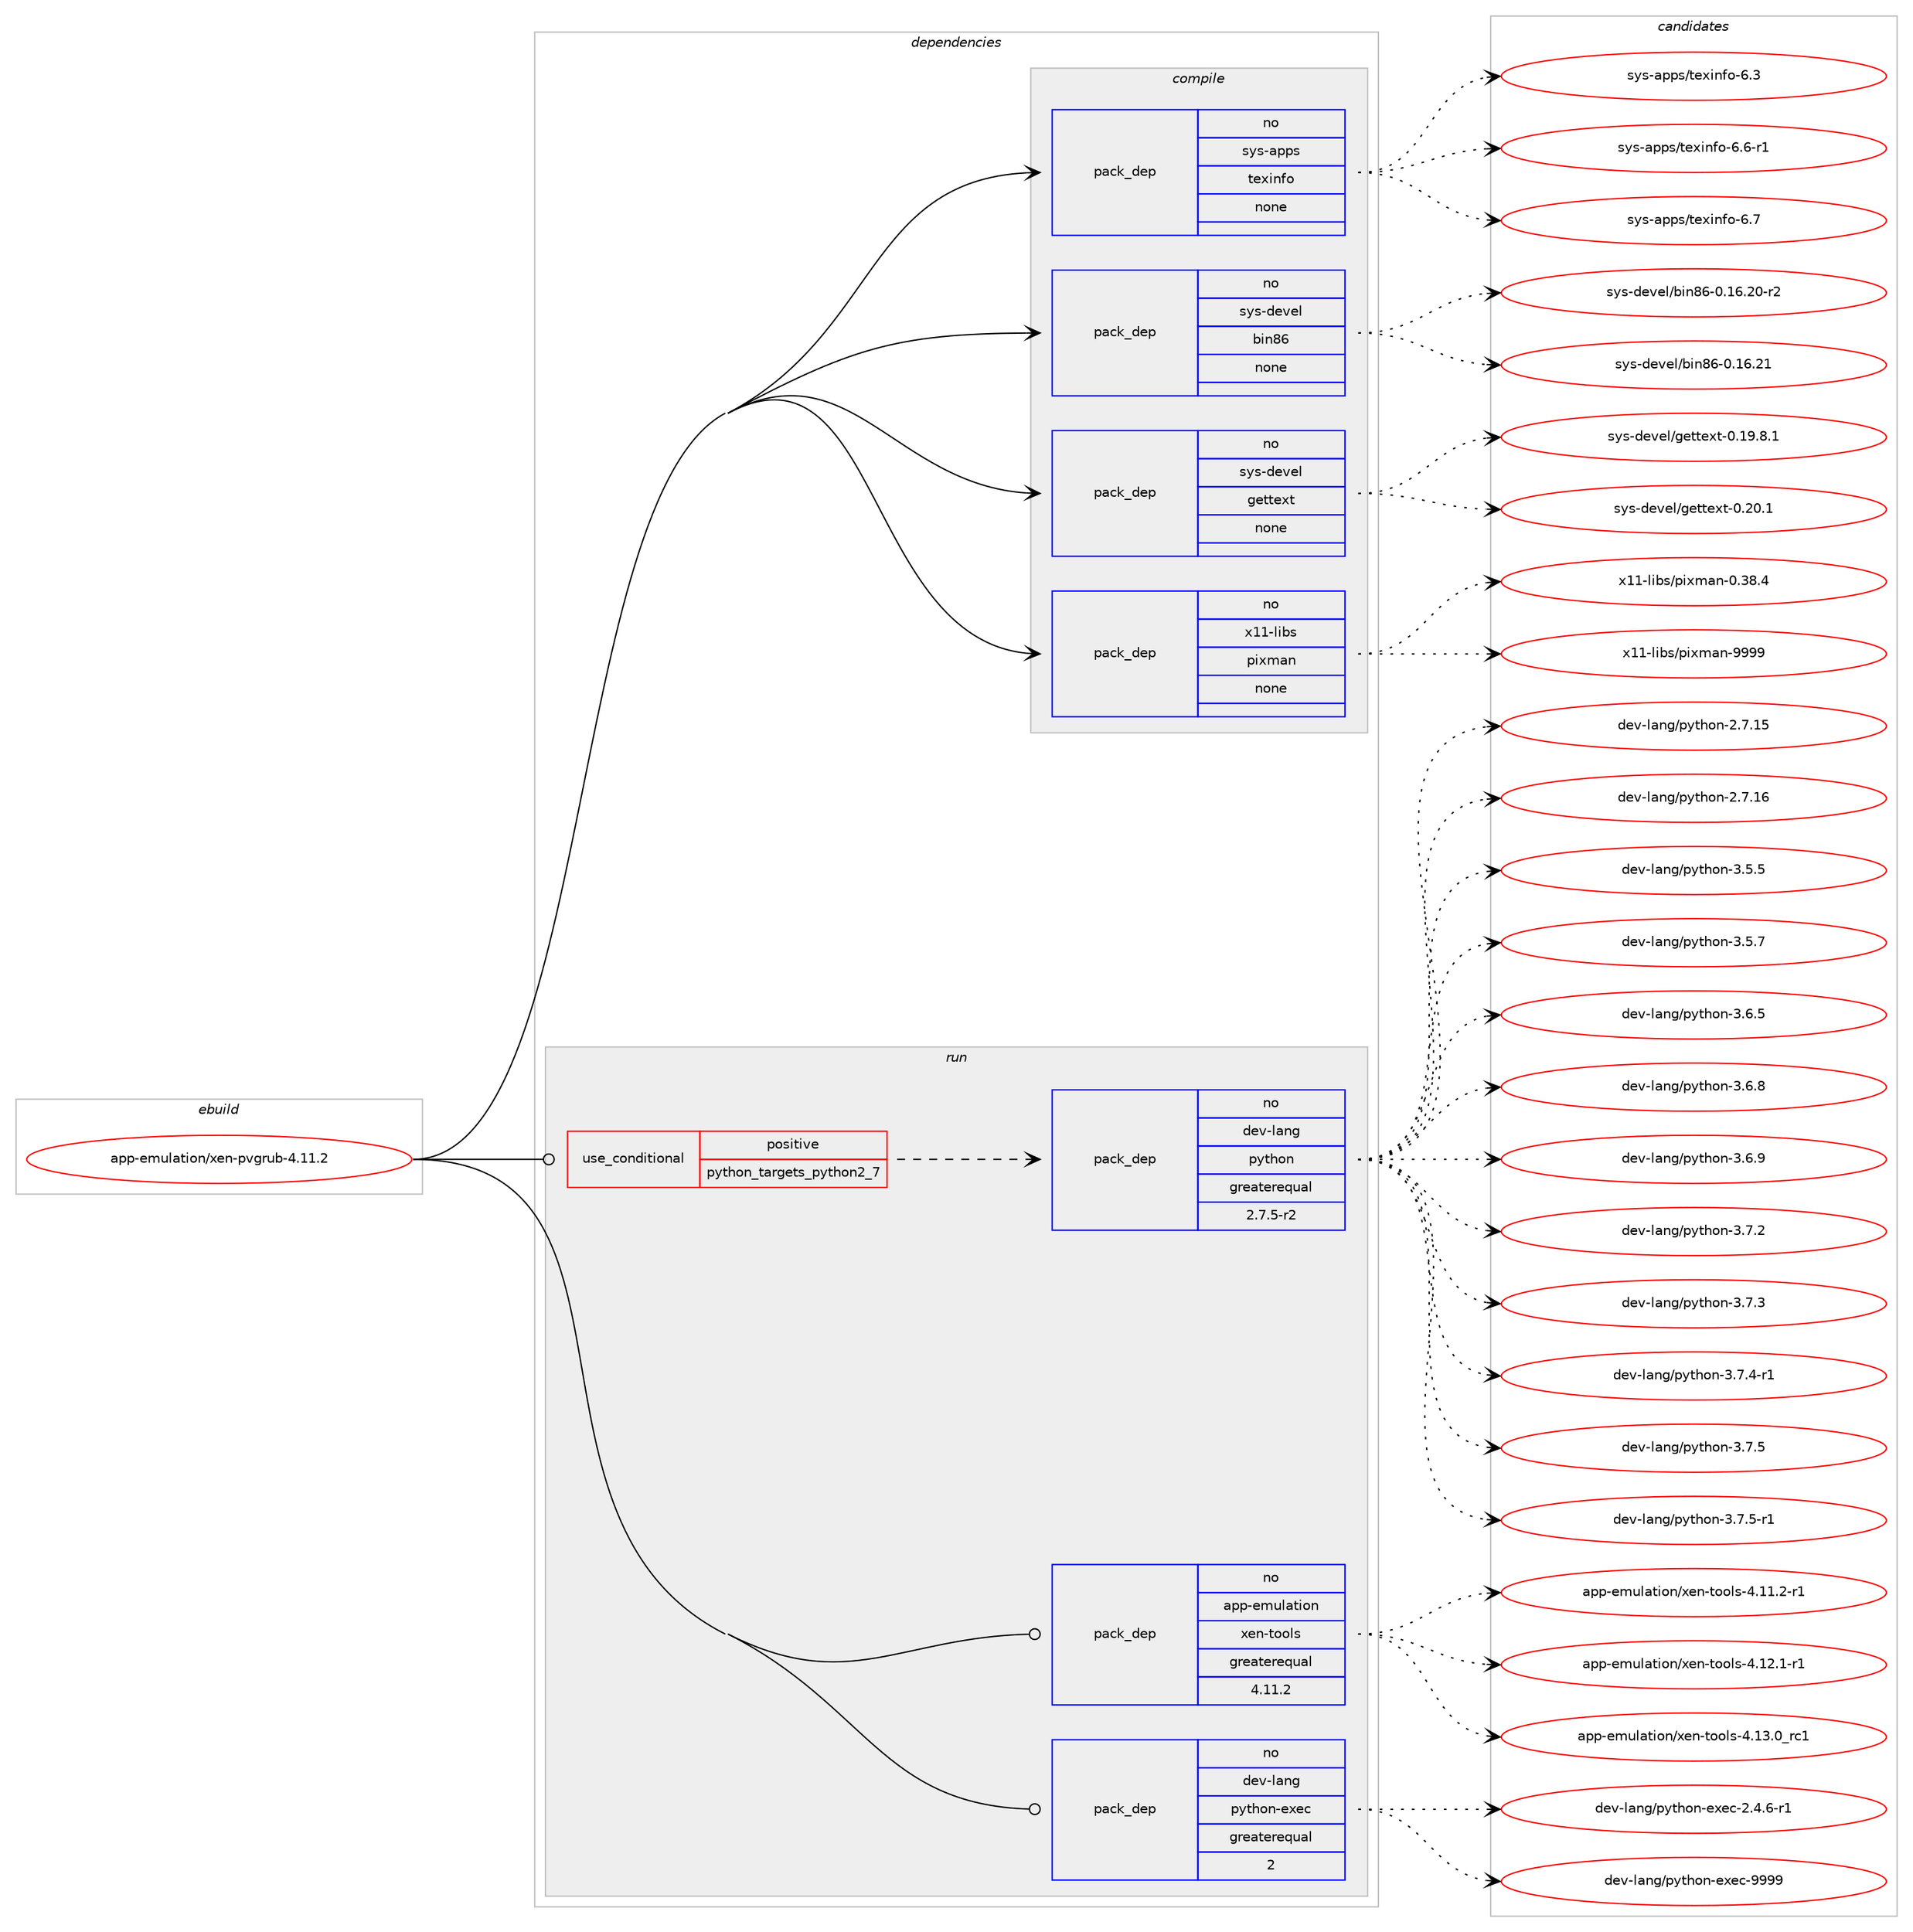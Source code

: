 digraph prolog {

# *************
# Graph options
# *************

newrank=true;
concentrate=true;
compound=true;
graph [rankdir=LR,fontname=Helvetica,fontsize=10,ranksep=1.5];#, ranksep=2.5, nodesep=0.2];
edge  [arrowhead=vee];
node  [fontname=Helvetica,fontsize=10];

# **********
# The ebuild
# **********

subgraph cluster_leftcol {
color=gray;
rank=same;
label=<<i>ebuild</i>>;
id [label="app-emulation/xen-pvgrub-4.11.2", color=red, width=4, href="../app-emulation/xen-pvgrub-4.11.2.svg"];
}

# ****************
# The dependencies
# ****************

subgraph cluster_midcol {
color=gray;
label=<<i>dependencies</i>>;
subgraph cluster_compile {
fillcolor="#eeeeee";
style=filled;
label=<<i>compile</i>>;
subgraph pack366287 {
dependency493089 [label=<<TABLE BORDER="0" CELLBORDER="1" CELLSPACING="0" CELLPADDING="4" WIDTH="220"><TR><TD ROWSPAN="6" CELLPADDING="30">pack_dep</TD></TR><TR><TD WIDTH="110">no</TD></TR><TR><TD>sys-apps</TD></TR><TR><TD>texinfo</TD></TR><TR><TD>none</TD></TR><TR><TD></TD></TR></TABLE>>, shape=none, color=blue];
}
id:e -> dependency493089:w [weight=20,style="solid",arrowhead="vee"];
subgraph pack366288 {
dependency493090 [label=<<TABLE BORDER="0" CELLBORDER="1" CELLSPACING="0" CELLPADDING="4" WIDTH="220"><TR><TD ROWSPAN="6" CELLPADDING="30">pack_dep</TD></TR><TR><TD WIDTH="110">no</TD></TR><TR><TD>sys-devel</TD></TR><TR><TD>bin86</TD></TR><TR><TD>none</TD></TR><TR><TD></TD></TR></TABLE>>, shape=none, color=blue];
}
id:e -> dependency493090:w [weight=20,style="solid",arrowhead="vee"];
subgraph pack366289 {
dependency493091 [label=<<TABLE BORDER="0" CELLBORDER="1" CELLSPACING="0" CELLPADDING="4" WIDTH="220"><TR><TD ROWSPAN="6" CELLPADDING="30">pack_dep</TD></TR><TR><TD WIDTH="110">no</TD></TR><TR><TD>sys-devel</TD></TR><TR><TD>gettext</TD></TR><TR><TD>none</TD></TR><TR><TD></TD></TR></TABLE>>, shape=none, color=blue];
}
id:e -> dependency493091:w [weight=20,style="solid",arrowhead="vee"];
subgraph pack366290 {
dependency493092 [label=<<TABLE BORDER="0" CELLBORDER="1" CELLSPACING="0" CELLPADDING="4" WIDTH="220"><TR><TD ROWSPAN="6" CELLPADDING="30">pack_dep</TD></TR><TR><TD WIDTH="110">no</TD></TR><TR><TD>x11-libs</TD></TR><TR><TD>pixman</TD></TR><TR><TD>none</TD></TR><TR><TD></TD></TR></TABLE>>, shape=none, color=blue];
}
id:e -> dependency493092:w [weight=20,style="solid",arrowhead="vee"];
}
subgraph cluster_compileandrun {
fillcolor="#eeeeee";
style=filled;
label=<<i>compile and run</i>>;
}
subgraph cluster_run {
fillcolor="#eeeeee";
style=filled;
label=<<i>run</i>>;
subgraph cond117922 {
dependency493093 [label=<<TABLE BORDER="0" CELLBORDER="1" CELLSPACING="0" CELLPADDING="4"><TR><TD ROWSPAN="3" CELLPADDING="10">use_conditional</TD></TR><TR><TD>positive</TD></TR><TR><TD>python_targets_python2_7</TD></TR></TABLE>>, shape=none, color=red];
subgraph pack366291 {
dependency493094 [label=<<TABLE BORDER="0" CELLBORDER="1" CELLSPACING="0" CELLPADDING="4" WIDTH="220"><TR><TD ROWSPAN="6" CELLPADDING="30">pack_dep</TD></TR><TR><TD WIDTH="110">no</TD></TR><TR><TD>dev-lang</TD></TR><TR><TD>python</TD></TR><TR><TD>greaterequal</TD></TR><TR><TD>2.7.5-r2</TD></TR></TABLE>>, shape=none, color=blue];
}
dependency493093:e -> dependency493094:w [weight=20,style="dashed",arrowhead="vee"];
}
id:e -> dependency493093:w [weight=20,style="solid",arrowhead="odot"];
subgraph pack366292 {
dependency493095 [label=<<TABLE BORDER="0" CELLBORDER="1" CELLSPACING="0" CELLPADDING="4" WIDTH="220"><TR><TD ROWSPAN="6" CELLPADDING="30">pack_dep</TD></TR><TR><TD WIDTH="110">no</TD></TR><TR><TD>app-emulation</TD></TR><TR><TD>xen-tools</TD></TR><TR><TD>greaterequal</TD></TR><TR><TD>4.11.2</TD></TR></TABLE>>, shape=none, color=blue];
}
id:e -> dependency493095:w [weight=20,style="solid",arrowhead="odot"];
subgraph pack366293 {
dependency493096 [label=<<TABLE BORDER="0" CELLBORDER="1" CELLSPACING="0" CELLPADDING="4" WIDTH="220"><TR><TD ROWSPAN="6" CELLPADDING="30">pack_dep</TD></TR><TR><TD WIDTH="110">no</TD></TR><TR><TD>dev-lang</TD></TR><TR><TD>python-exec</TD></TR><TR><TD>greaterequal</TD></TR><TR><TD>2</TD></TR></TABLE>>, shape=none, color=blue];
}
id:e -> dependency493096:w [weight=20,style="solid",arrowhead="odot"];
}
}

# **************
# The candidates
# **************

subgraph cluster_choices {
rank=same;
color=gray;
label=<<i>candidates</i>>;

subgraph choice366287 {
color=black;
nodesep=1;
choice11512111545971121121154711610112010511010211145544651 [label="sys-apps/texinfo-6.3", color=red, width=4,href="../sys-apps/texinfo-6.3.svg"];
choice115121115459711211211547116101120105110102111455446544511449 [label="sys-apps/texinfo-6.6-r1", color=red, width=4,href="../sys-apps/texinfo-6.6-r1.svg"];
choice11512111545971121121154711610112010511010211145544655 [label="sys-apps/texinfo-6.7", color=red, width=4,href="../sys-apps/texinfo-6.7.svg"];
dependency493089:e -> choice11512111545971121121154711610112010511010211145544651:w [style=dotted,weight="100"];
dependency493089:e -> choice115121115459711211211547116101120105110102111455446544511449:w [style=dotted,weight="100"];
dependency493089:e -> choice11512111545971121121154711610112010511010211145544655:w [style=dotted,weight="100"];
}
subgraph choice366288 {
color=black;
nodesep=1;
choice115121115451001011181011084798105110565445484649544650484511450 [label="sys-devel/bin86-0.16.20-r2", color=red, width=4,href="../sys-devel/bin86-0.16.20-r2.svg"];
choice11512111545100101118101108479810511056544548464954465049 [label="sys-devel/bin86-0.16.21", color=red, width=4,href="../sys-devel/bin86-0.16.21.svg"];
dependency493090:e -> choice115121115451001011181011084798105110565445484649544650484511450:w [style=dotted,weight="100"];
dependency493090:e -> choice11512111545100101118101108479810511056544548464954465049:w [style=dotted,weight="100"];
}
subgraph choice366289 {
color=black;
nodesep=1;
choice1151211154510010111810110847103101116116101120116454846495746564649 [label="sys-devel/gettext-0.19.8.1", color=red, width=4,href="../sys-devel/gettext-0.19.8.1.svg"];
choice115121115451001011181011084710310111611610112011645484650484649 [label="sys-devel/gettext-0.20.1", color=red, width=4,href="../sys-devel/gettext-0.20.1.svg"];
dependency493091:e -> choice1151211154510010111810110847103101116116101120116454846495746564649:w [style=dotted,weight="100"];
dependency493091:e -> choice115121115451001011181011084710310111611610112011645484650484649:w [style=dotted,weight="100"];
}
subgraph choice366290 {
color=black;
nodesep=1;
choice12049494510810598115471121051201099711045484651564652 [label="x11-libs/pixman-0.38.4", color=red, width=4,href="../x11-libs/pixman-0.38.4.svg"];
choice1204949451081059811547112105120109971104557575757 [label="x11-libs/pixman-9999", color=red, width=4,href="../x11-libs/pixman-9999.svg"];
dependency493092:e -> choice12049494510810598115471121051201099711045484651564652:w [style=dotted,weight="100"];
dependency493092:e -> choice1204949451081059811547112105120109971104557575757:w [style=dotted,weight="100"];
}
subgraph choice366291 {
color=black;
nodesep=1;
choice10010111845108971101034711212111610411111045504655464953 [label="dev-lang/python-2.7.15", color=red, width=4,href="../dev-lang/python-2.7.15.svg"];
choice10010111845108971101034711212111610411111045504655464954 [label="dev-lang/python-2.7.16", color=red, width=4,href="../dev-lang/python-2.7.16.svg"];
choice100101118451089711010347112121116104111110455146534653 [label="dev-lang/python-3.5.5", color=red, width=4,href="../dev-lang/python-3.5.5.svg"];
choice100101118451089711010347112121116104111110455146534655 [label="dev-lang/python-3.5.7", color=red, width=4,href="../dev-lang/python-3.5.7.svg"];
choice100101118451089711010347112121116104111110455146544653 [label="dev-lang/python-3.6.5", color=red, width=4,href="../dev-lang/python-3.6.5.svg"];
choice100101118451089711010347112121116104111110455146544656 [label="dev-lang/python-3.6.8", color=red, width=4,href="../dev-lang/python-3.6.8.svg"];
choice100101118451089711010347112121116104111110455146544657 [label="dev-lang/python-3.6.9", color=red, width=4,href="../dev-lang/python-3.6.9.svg"];
choice100101118451089711010347112121116104111110455146554650 [label="dev-lang/python-3.7.2", color=red, width=4,href="../dev-lang/python-3.7.2.svg"];
choice100101118451089711010347112121116104111110455146554651 [label="dev-lang/python-3.7.3", color=red, width=4,href="../dev-lang/python-3.7.3.svg"];
choice1001011184510897110103471121211161041111104551465546524511449 [label="dev-lang/python-3.7.4-r1", color=red, width=4,href="../dev-lang/python-3.7.4-r1.svg"];
choice100101118451089711010347112121116104111110455146554653 [label="dev-lang/python-3.7.5", color=red, width=4,href="../dev-lang/python-3.7.5.svg"];
choice1001011184510897110103471121211161041111104551465546534511449 [label="dev-lang/python-3.7.5-r1", color=red, width=4,href="../dev-lang/python-3.7.5-r1.svg"];
dependency493094:e -> choice10010111845108971101034711212111610411111045504655464953:w [style=dotted,weight="100"];
dependency493094:e -> choice10010111845108971101034711212111610411111045504655464954:w [style=dotted,weight="100"];
dependency493094:e -> choice100101118451089711010347112121116104111110455146534653:w [style=dotted,weight="100"];
dependency493094:e -> choice100101118451089711010347112121116104111110455146534655:w [style=dotted,weight="100"];
dependency493094:e -> choice100101118451089711010347112121116104111110455146544653:w [style=dotted,weight="100"];
dependency493094:e -> choice100101118451089711010347112121116104111110455146544656:w [style=dotted,weight="100"];
dependency493094:e -> choice100101118451089711010347112121116104111110455146544657:w [style=dotted,weight="100"];
dependency493094:e -> choice100101118451089711010347112121116104111110455146554650:w [style=dotted,weight="100"];
dependency493094:e -> choice100101118451089711010347112121116104111110455146554651:w [style=dotted,weight="100"];
dependency493094:e -> choice1001011184510897110103471121211161041111104551465546524511449:w [style=dotted,weight="100"];
dependency493094:e -> choice100101118451089711010347112121116104111110455146554653:w [style=dotted,weight="100"];
dependency493094:e -> choice1001011184510897110103471121211161041111104551465546534511449:w [style=dotted,weight="100"];
}
subgraph choice366292 {
color=black;
nodesep=1;
choice9711211245101109117108971161051111104712010111045116111111108115455246494946504511449 [label="app-emulation/xen-tools-4.11.2-r1", color=red, width=4,href="../app-emulation/xen-tools-4.11.2-r1.svg"];
choice9711211245101109117108971161051111104712010111045116111111108115455246495046494511449 [label="app-emulation/xen-tools-4.12.1-r1", color=red, width=4,href="../app-emulation/xen-tools-4.12.1-r1.svg"];
choice971121124510110911710897116105111110471201011104511611111110811545524649514648951149949 [label="app-emulation/xen-tools-4.13.0_rc1", color=red, width=4,href="../app-emulation/xen-tools-4.13.0_rc1.svg"];
dependency493095:e -> choice9711211245101109117108971161051111104712010111045116111111108115455246494946504511449:w [style=dotted,weight="100"];
dependency493095:e -> choice9711211245101109117108971161051111104712010111045116111111108115455246495046494511449:w [style=dotted,weight="100"];
dependency493095:e -> choice971121124510110911710897116105111110471201011104511611111110811545524649514648951149949:w [style=dotted,weight="100"];
}
subgraph choice366293 {
color=black;
nodesep=1;
choice10010111845108971101034711212111610411111045101120101994550465246544511449 [label="dev-lang/python-exec-2.4.6-r1", color=red, width=4,href="../dev-lang/python-exec-2.4.6-r1.svg"];
choice10010111845108971101034711212111610411111045101120101994557575757 [label="dev-lang/python-exec-9999", color=red, width=4,href="../dev-lang/python-exec-9999.svg"];
dependency493096:e -> choice10010111845108971101034711212111610411111045101120101994550465246544511449:w [style=dotted,weight="100"];
dependency493096:e -> choice10010111845108971101034711212111610411111045101120101994557575757:w [style=dotted,weight="100"];
}
}

}
